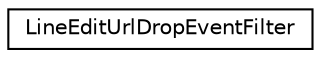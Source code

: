 digraph "Graphical Class Hierarchy"
{
  edge [fontname="Helvetica",fontsize="10",labelfontname="Helvetica",labelfontsize="10"];
  node [fontname="Helvetica",fontsize="10",shape=record];
  rankdir="LR";
  Node0 [label="LineEditUrlDropEventFilter",height=0.2,width=0.4,color="black", fillcolor="white", style="filled",URL="$classLineEditUrlDropEventFilter.html",tooltip="This class provides an event filter that can be installed on a QLineEdit or a subclass of it (KLineEd..."];
}
